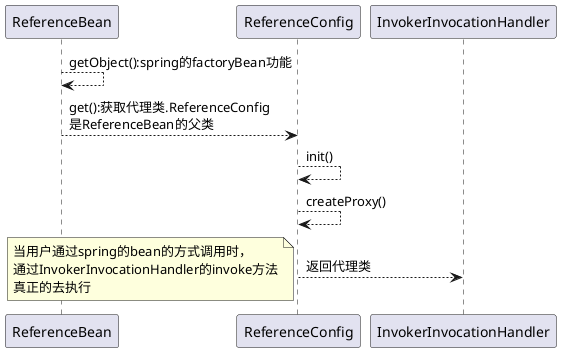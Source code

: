 @startuml
ReferenceBean-->ReferenceBean:getObject():spring的factoryBean功能
ReferenceBean-->ReferenceConfig:get():获取代理类.ReferenceConfig\n是ReferenceBean的父类
ReferenceConfig-->ReferenceConfig:init()
ReferenceConfig-->ReferenceConfig:createProxy()
ReferenceConfig-->InvokerInvocationHandler:返回代理类
note left
当用户通过spring的bean的方式调用时，
通过InvokerInvocationHandler的invoke方法
真正的去执行
end note
@enduml